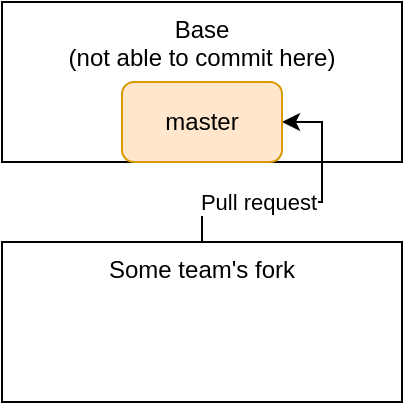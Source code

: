 <mxfile version="20.7.4" type="github">
  <diagram id="zuW3NtezVNNEAqgb-FU4" name="Page-1">
    <mxGraphModel dx="1114" dy="586" grid="1" gridSize="10" guides="1" tooltips="1" connect="1" arrows="1" fold="1" page="1" pageScale="1" pageWidth="850" pageHeight="1100" math="0" shadow="0">
      <root>
        <mxCell id="0" />
        <mxCell id="1" parent="0" />
        <mxCell id="2Jry1OnzCSv7BFg8zUcB-1" value="&lt;div&gt;Base&lt;/div&gt;&lt;div&gt;(not able to commit here)&lt;br&gt;&lt;/div&gt;" style="rounded=0;whiteSpace=wrap;html=1;verticalAlign=top;" parent="1" vertex="1">
          <mxGeometry x="40" y="40" width="200" height="80" as="geometry" />
        </mxCell>
        <mxCell id="2Jry1OnzCSv7BFg8zUcB-4" style="edgeStyle=orthogonalEdgeStyle;rounded=0;orthogonalLoop=1;jettySize=auto;html=1;entryX=1;entryY=0.5;entryDx=0;entryDy=0;" parent="1" source="2Jry1OnzCSv7BFg8zUcB-2" target="zGLsr99Qgr7o7jnWKIe0-2" edge="1">
          <mxGeometry relative="1" as="geometry" />
        </mxCell>
        <mxCell id="2Jry1OnzCSv7BFg8zUcB-5" value="&lt;div&gt;Pull request&lt;/div&gt;" style="edgeLabel;html=1;align=center;verticalAlign=middle;resizable=0;points=[];" parent="2Jry1OnzCSv7BFg8zUcB-4" vertex="1" connectable="0">
          <mxGeometry x="0.08" y="3" relative="1" as="geometry">
            <mxPoint x="-28" y="3" as="offset" />
          </mxGeometry>
        </mxCell>
        <mxCell id="2Jry1OnzCSv7BFg8zUcB-2" value="&lt;div&gt;Some team&#39;s fork&lt;/div&gt;" style="rounded=0;whiteSpace=wrap;html=1;verticalAlign=top;" parent="1" vertex="1">
          <mxGeometry x="40" y="160" width="200" height="80" as="geometry" />
        </mxCell>
        <mxCell id="zGLsr99Qgr7o7jnWKIe0-2" value="master" style="rounded=1;whiteSpace=wrap;html=1;fillColor=#ffe6cc;strokeColor=#d79b00;" vertex="1" parent="1">
          <mxGeometry x="100" y="80" width="80" height="40" as="geometry" />
        </mxCell>
      </root>
    </mxGraphModel>
  </diagram>
</mxfile>
